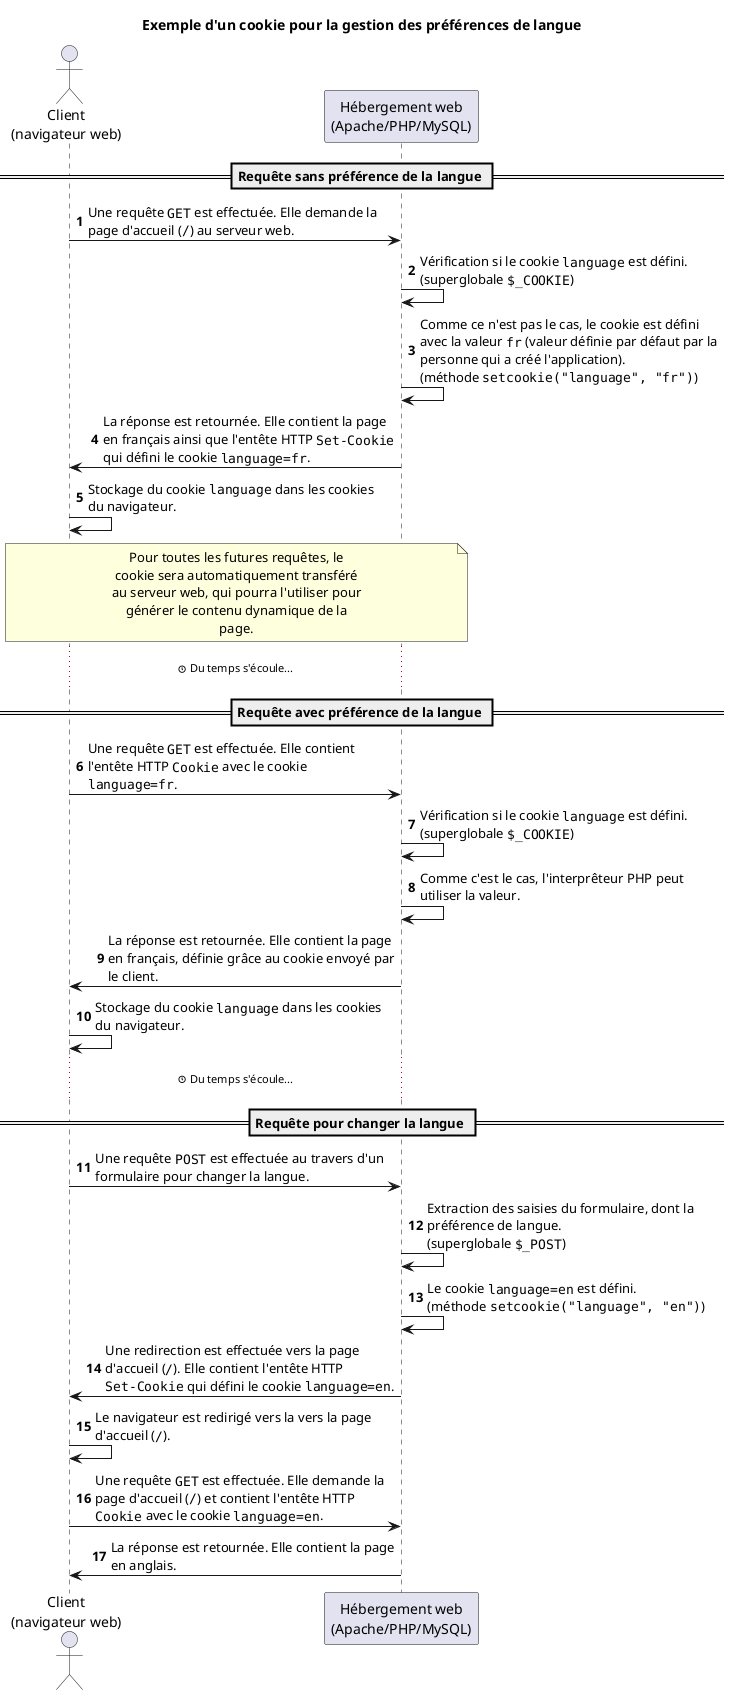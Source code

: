 @startuml "exemple-dun-cookie-pour-la-gestion-des-preferences-de-langue"
skinparam boxPadding 100
skinparam maxMessageSize 300
skinparam noteTextAlignment center
skinparam sequenceMessageAlign direction
skinparam wrapWidth 250
autonumber

!$TITLE = "Exemple d'un cookie pour la gestion des préférences de langue"
!$MULTIPAGE = 0

!if ($MULTIPAGE)
    right footer $TITLE (%page%/%lastpage%)
!else
    ignore newpage
!endif

title $TITLE

actor "Client\n(navigateur web)" as browser
participant "Hébergement web\n(Apache/PHP/MySQL)" as webserver

== Requête sans préférence de la langue ==

browser -> webserver: Une requête ""GET"" est effectuée. Elle demande la page d'accueil (""/"") au serveur web.
webserver -> webserver: Vérification si le cookie ""language"" est défini.\n(superglobale ""$_COOKIE"")
webserver -> webserver: Comme ce n'est pas le cas, le cookie est défini avec la valeur ""fr"" (valeur définie par défaut par la personne qui a créé l'application).\n(méthode ""setcookie("language", "fr")"")
webserver -> browser: La réponse est retournée. Elle contient la page en français ainsi que l'entête HTTP ""Set-Cookie"" qui défini le cookie ""language=fr"".
browser -> browser: Stockage du cookie ""language"" dans les cookies du navigateur.

note over browser, webserver
    Pour toutes les futures requêtes, le cookie sera automatiquement transféré au serveur web, qui pourra l'utiliser pour générer le contenu dynamique de la page.
end note

newpage $TITLE

... <&clock> Du temps s'écoule... ...

== Requête avec préférence de la langue ==

browser -> webserver: Une requête ""GET"" est effectuée. Elle contient l'entête HTTP ""Cookie"" avec le cookie ""language=fr"".
webserver -> webserver: Vérification si le cookie ""language"" est défini.\n(superglobale ""$_COOKIE"")
webserver -> webserver: Comme c'est le cas, l'interprêteur PHP peut utiliser la valeur.
webserver -> browser: La réponse est retournée. Elle contient la page en français, définie grâce au cookie envoyé par le client.
browser -> browser: Stockage du cookie ""language"" dans les cookies du navigateur.

newpage $TITLE

... <&clock> Du temps s'écoule... ...

== Requête pour changer la langue ==

browser -> webserver: Une requête ""POST"" est effectuée au travers d'un formulaire pour changer la langue.
webserver -> webserver: Extraction des saisies du formulaire, dont la préférence de langue.\n(superglobale ""$_POST"")
webserver -> webserver: Le cookie ""language=en"" est défini.\n(méthode ""setcookie("language", "en")"")
webserver -> browser: Une redirection est effectuée vers la page d'accueil (""/""). Elle contient l'entête HTTP ""Set-Cookie"" qui défini le cookie ""language=en"".
browser -> browser: Le navigateur est redirigé vers la vers la page d'accueil (""/"").
browser -> webserver: Une requête ""GET"" est effectuée. Elle demande la page d'accueil (""/"") et contient l'entête HTTP ""Cookie"" avec le cookie ""language=en"".
webserver -> browser: La réponse est retournée. Elle contient la page en anglais.

@enduml
